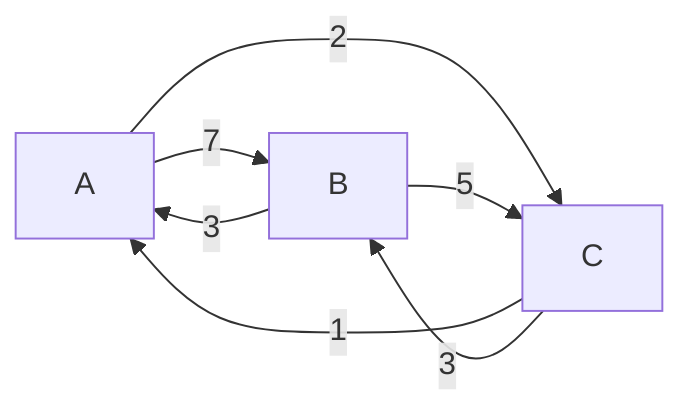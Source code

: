 flowchart LR
    A -->|7| B
    A -->|2| C
    B -->|3| A
    B -->|5| C
    C -->|1| A
    C -->|3| B